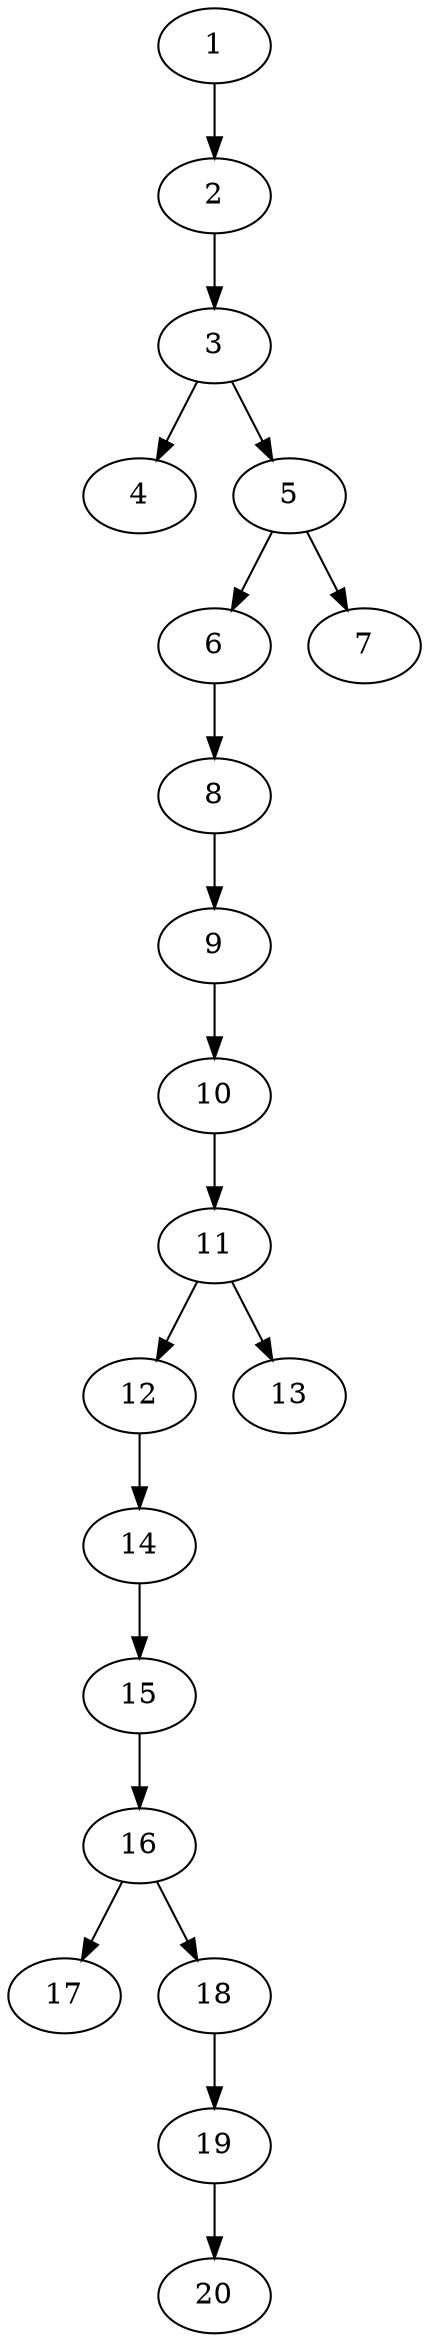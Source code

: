 // DAG automatically generated by daggen at Thu Oct  3 13:58:43 2019
// ./daggen --dot -n 20 --ccr 0.3 --fat 0.3 --regular 0.9 --density 0.5 --mindata 5242880 --maxdata 52428800 
digraph G {
  1 [size="137045333", alpha="0.05", expect_size="41113600"] 
  1 -> 2 [size ="41113600"]
  2 [size="22091093", alpha="0.02", expect_size="6627328"] 
  2 -> 3 [size ="6627328"]
  3 [size="27958613", alpha="0.10", expect_size="8387584"] 
  3 -> 4 [size ="8387584"]
  3 -> 5 [size ="8387584"]
  4 [size="116988587", alpha="0.16", expect_size="35096576"] 
  5 [size="19841707", alpha="0.11", expect_size="5952512"] 
  5 -> 6 [size ="5952512"]
  5 -> 7 [size ="5952512"]
  6 [size="84712107", alpha="0.14", expect_size="25413632"] 
  6 -> 8 [size ="25413632"]
  7 [size="30836053", alpha="0.00", expect_size="9250816"] 
  8 [size="49220267", alpha="0.01", expect_size="14766080"] 
  8 -> 9 [size ="14766080"]
  9 [size="173349547", alpha="0.11", expect_size="52004864"] 
  9 -> 10 [size ="52004864"]
  10 [size="55906987", alpha="0.11", expect_size="16772096"] 
  10 -> 11 [size ="16772096"]
  11 [size="87862613", alpha="0.15", expect_size="26358784"] 
  11 -> 12 [size ="26358784"]
  11 -> 13 [size ="26358784"]
  12 [size="124685653", alpha="0.16", expect_size="37405696"] 
  12 -> 14 [size ="37405696"]
  13 [size="139526827", alpha="0.16", expect_size="41858048"] 
  14 [size="61511680", alpha="0.20", expect_size="18453504"] 
  14 -> 15 [size ="18453504"]
  15 [size="27371520", alpha="0.17", expect_size="8211456"] 
  15 -> 16 [size ="8211456"]
  16 [size="112015360", alpha="0.18", expect_size="33604608"] 
  16 -> 17 [size ="33604608"]
  16 -> 18 [size ="33604608"]
  17 [size="63088640", alpha="0.19", expect_size="18926592"] 
  18 [size="65805653", alpha="0.01", expect_size="19741696"] 
  18 -> 19 [size ="19741696"]
  19 [size="71338667", alpha="0.09", expect_size="21401600"] 
  19 -> 20 [size ="21401600"]
  20 [size="154453333", alpha="0.17", expect_size="46336000"] 
}

